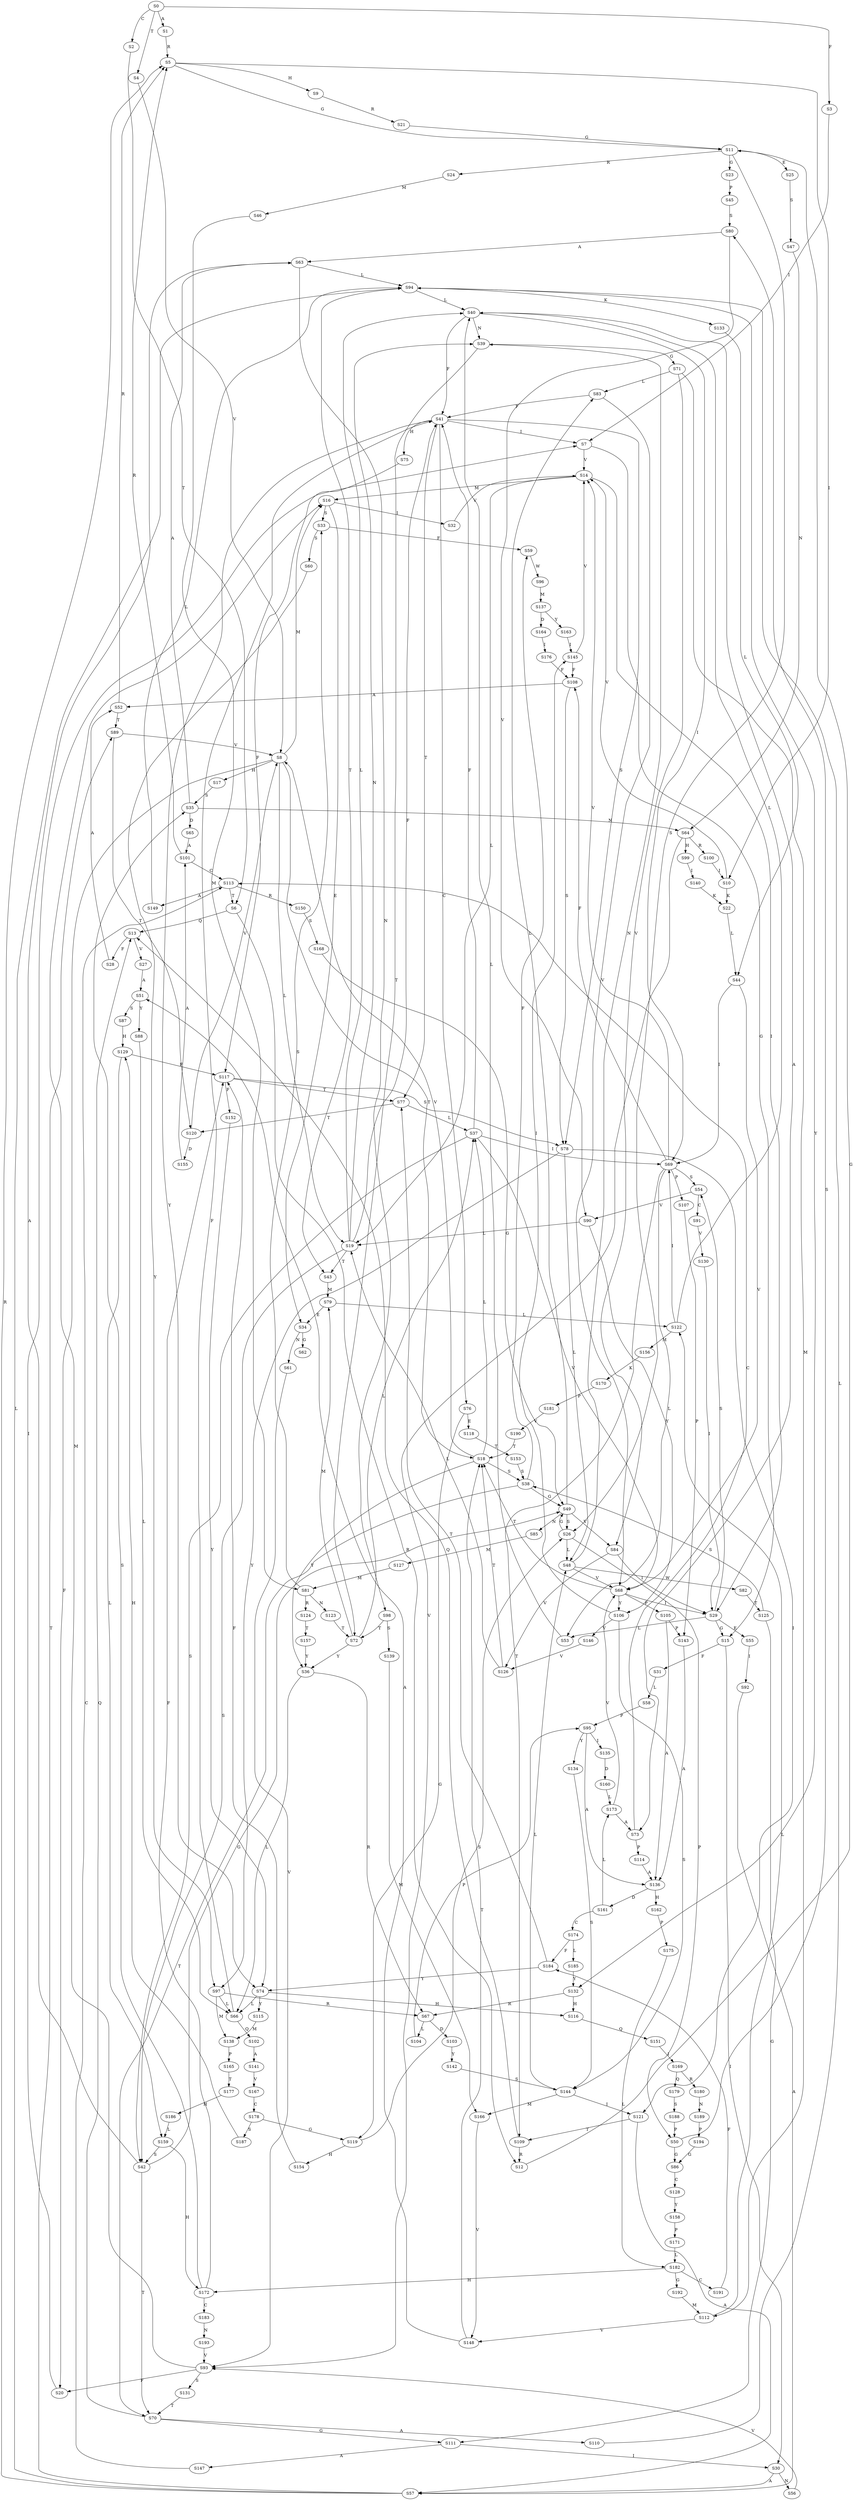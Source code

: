 strict digraph  {
	S0 -> S1 [ label = A ];
	S0 -> S2 [ label = C ];
	S0 -> S3 [ label = F ];
	S0 -> S4 [ label = T ];
	S1 -> S5 [ label = R ];
	S2 -> S6 [ label = T ];
	S3 -> S7 [ label = I ];
	S4 -> S8 [ label = V ];
	S5 -> S9 [ label = H ];
	S5 -> S10 [ label = I ];
	S5 -> S11 [ label = G ];
	S6 -> S12 [ label = R ];
	S6 -> S13 [ label = Q ];
	S7 -> S14 [ label = V ];
	S7 -> S15 [ label = G ];
	S8 -> S16 [ label = M ];
	S8 -> S17 [ label = H ];
	S8 -> S18 [ label = T ];
	S8 -> S19 [ label = L ];
	S8 -> S20 [ label = F ];
	S9 -> S21 [ label = R ];
	S10 -> S22 [ label = K ];
	S10 -> S14 [ label = V ];
	S11 -> S23 [ label = G ];
	S11 -> S24 [ label = R ];
	S11 -> S25 [ label = E ];
	S11 -> S26 [ label = S ];
	S12 -> S11 [ label = G ];
	S13 -> S27 [ label = V ];
	S13 -> S28 [ label = F ];
	S14 -> S19 [ label = L ];
	S14 -> S16 [ label = M ];
	S14 -> S29 [ label = I ];
	S15 -> S30 [ label = I ];
	S15 -> S31 [ label = F ];
	S16 -> S32 [ label = I ];
	S16 -> S33 [ label = S ];
	S16 -> S34 [ label = E ];
	S17 -> S35 [ label = S ];
	S18 -> S8 [ label = V ];
	S18 -> S36 [ label = Y ];
	S18 -> S37 [ label = L ];
	S18 -> S38 [ label = S ];
	S19 -> S39 [ label = N ];
	S19 -> S40 [ label = L ];
	S19 -> S41 [ label = F ];
	S19 -> S42 [ label = S ];
	S19 -> S43 [ label = T ];
	S20 -> S7 [ label = I ];
	S21 -> S11 [ label = G ];
	S22 -> S44 [ label = L ];
	S23 -> S45 [ label = P ];
	S24 -> S46 [ label = M ];
	S25 -> S47 [ label = S ];
	S26 -> S48 [ label = L ];
	S26 -> S49 [ label = G ];
	S26 -> S50 [ label = P ];
	S27 -> S51 [ label = A ];
	S28 -> S52 [ label = A ];
	S29 -> S15 [ label = G ];
	S29 -> S53 [ label = L ];
	S29 -> S54 [ label = S ];
	S29 -> S55 [ label = E ];
	S30 -> S56 [ label = N ];
	S30 -> S57 [ label = A ];
	S31 -> S58 [ label = L ];
	S32 -> S14 [ label = V ];
	S33 -> S59 [ label = F ];
	S33 -> S60 [ label = S ];
	S34 -> S61 [ label = N ];
	S34 -> S62 [ label = G ];
	S35 -> S63 [ label = A ];
	S35 -> S64 [ label = N ];
	S35 -> S65 [ label = D ];
	S36 -> S66 [ label = L ];
	S36 -> S67 [ label = R ];
	S37 -> S41 [ label = F ];
	S37 -> S42 [ label = S ];
	S37 -> S68 [ label = V ];
	S37 -> S69 [ label = I ];
	S38 -> S49 [ label = G ];
	S38 -> S70 [ label = T ];
	S38 -> S59 [ label = F ];
	S39 -> S71 [ label = G ];
	S39 -> S72 [ label = T ];
	S40 -> S69 [ label = I ];
	S40 -> S73 [ label = A ];
	S40 -> S41 [ label = F ];
	S40 -> S39 [ label = N ];
	S41 -> S74 [ label = Y ];
	S41 -> S75 [ label = H ];
	S41 -> S76 [ label = C ];
	S41 -> S77 [ label = T ];
	S41 -> S7 [ label = I ];
	S41 -> S78 [ label = S ];
	S42 -> S49 [ label = G ];
	S42 -> S70 [ label = T ];
	S42 -> S63 [ label = A ];
	S43 -> S79 [ label = M ];
	S44 -> S69 [ label = I ];
	S44 -> S68 [ label = V ];
	S45 -> S80 [ label = S ];
	S46 -> S81 [ label = M ];
	S47 -> S64 [ label = N ];
	S48 -> S39 [ label = N ];
	S48 -> S82 [ label = W ];
	S48 -> S68 [ label = V ];
	S49 -> S83 [ label = L ];
	S49 -> S26 [ label = S ];
	S49 -> S84 [ label = V ];
	S49 -> S85 [ label = N ];
	S50 -> S86 [ label = G ];
	S50 -> S80 [ label = S ];
	S51 -> S87 [ label = S ];
	S51 -> S88 [ label = Y ];
	S52 -> S5 [ label = R ];
	S52 -> S89 [ label = T ];
	S53 -> S40 [ label = L ];
	S54 -> S90 [ label = V ];
	S54 -> S91 [ label = C ];
	S55 -> S92 [ label = I ];
	S56 -> S93 [ label = V ];
	S57 -> S94 [ label = L ];
	S57 -> S5 [ label = R ];
	S57 -> S89 [ label = T ];
	S58 -> S95 [ label = P ];
	S59 -> S96 [ label = W ];
	S60 -> S97 [ label = Y ];
	S61 -> S93 [ label = V ];
	S63 -> S94 [ label = L ];
	S63 -> S98 [ label = N ];
	S64 -> S99 [ label = H ];
	S64 -> S100 [ label = R ];
	S64 -> S93 [ label = V ];
	S65 -> S101 [ label = A ];
	S66 -> S102 [ label = Q ];
	S66 -> S41 [ label = F ];
	S67 -> S103 [ label = D ];
	S67 -> S104 [ label = L ];
	S68 -> S29 [ label = I ];
	S68 -> S105 [ label = P ];
	S68 -> S106 [ label = Y ];
	S68 -> S18 [ label = T ];
	S69 -> S14 [ label = V ];
	S69 -> S107 [ label = P ];
	S69 -> S54 [ label = S ];
	S69 -> S108 [ label = F ];
	S69 -> S53 [ label = L ];
	S69 -> S109 [ label = T ];
	S70 -> S110 [ label = A ];
	S70 -> S13 [ label = Q ];
	S70 -> S111 [ label = G ];
	S71 -> S112 [ label = M ];
	S71 -> S84 [ label = V ];
	S71 -> S83 [ label = L ];
	S72 -> S37 [ label = L ];
	S72 -> S36 [ label = Y ];
	S72 -> S79 [ label = M ];
	S73 -> S113 [ label = C ];
	S73 -> S114 [ label = P ];
	S74 -> S115 [ label = Y ];
	S74 -> S116 [ label = H ];
	S74 -> S66 [ label = L ];
	S75 -> S117 [ label = F ];
	S76 -> S118 [ label = E ];
	S76 -> S119 [ label = G ];
	S77 -> S37 [ label = L ];
	S77 -> S120 [ label = T ];
	S78 -> S48 [ label = L ];
	S78 -> S121 [ label = I ];
	S78 -> S97 [ label = Y ];
	S79 -> S122 [ label = L ];
	S79 -> S34 [ label = E ];
	S80 -> S63 [ label = A ];
	S80 -> S90 [ label = V ];
	S81 -> S123 [ label = N ];
	S81 -> S33 [ label = S ];
	S81 -> S124 [ label = R ];
	S82 -> S125 [ label = T ];
	S83 -> S41 [ label = F ];
	S83 -> S68 [ label = V ];
	S84 -> S29 [ label = I ];
	S84 -> S126 [ label = V ];
	S85 -> S127 [ label = M ];
	S86 -> S128 [ label = C ];
	S87 -> S129 [ label = H ];
	S88 -> S66 [ label = L ];
	S89 -> S8 [ label = V ];
	S89 -> S120 [ label = T ];
	S90 -> S106 [ label = Y ];
	S90 -> S19 [ label = L ];
	S91 -> S130 [ label = V ];
	S92 -> S57 [ label = A ];
	S93 -> S16 [ label = M ];
	S93 -> S131 [ label = S ];
	S93 -> S20 [ label = F ];
	S94 -> S43 [ label = T ];
	S94 -> S132 [ label = Y ];
	S94 -> S40 [ label = L ];
	S94 -> S133 [ label = K ];
	S95 -> S134 [ label = Y ];
	S95 -> S135 [ label = I ];
	S95 -> S136 [ label = A ];
	S96 -> S137 [ label = M ];
	S97 -> S66 [ label = L ];
	S97 -> S67 [ label = R ];
	S97 -> S138 [ label = M ];
	S98 -> S72 [ label = T ];
	S98 -> S139 [ label = S ];
	S99 -> S140 [ label = I ];
	S100 -> S10 [ label = I ];
	S101 -> S5 [ label = R ];
	S101 -> S113 [ label = C ];
	S102 -> S141 [ label = A ];
	S103 -> S142 [ label = Y ];
	S104 -> S95 [ label = P ];
	S105 -> S136 [ label = A ];
	S105 -> S143 [ label = P ];
	S106 -> S144 [ label = S ];
	S106 -> S145 [ label = I ];
	S106 -> S146 [ label = V ];
	S107 -> S143 [ label = P ];
	S108 -> S78 [ label = S ];
	S108 -> S52 [ label = A ];
	S109 -> S12 [ label = R ];
	S109 -> S13 [ label = Q ];
	S110 -> S94 [ label = L ];
	S111 -> S147 [ label = A ];
	S111 -> S30 [ label = I ];
	S112 -> S148 [ label = V ];
	S112 -> S122 [ label = L ];
	S113 -> S6 [ label = T ];
	S113 -> S149 [ label = A ];
	S113 -> S150 [ label = R ];
	S114 -> S136 [ label = A ];
	S115 -> S138 [ label = M ];
	S116 -> S151 [ label = Q ];
	S117 -> S78 [ label = S ];
	S117 -> S152 [ label = F ];
	S117 -> S77 [ label = T ];
	S118 -> S153 [ label = T ];
	S119 -> S154 [ label = H ];
	S119 -> S26 [ label = S ];
	S120 -> S8 [ label = V ];
	S120 -> S155 [ label = D ];
	S121 -> S109 [ label = T ];
	S121 -> S57 [ label = A ];
	S122 -> S156 [ label = M ];
	S122 -> S40 [ label = L ];
	S122 -> S69 [ label = I ];
	S123 -> S72 [ label = T ];
	S124 -> S157 [ label = T ];
	S125 -> S38 [ label = S ];
	S125 -> S111 [ label = G ];
	S126 -> S18 [ label = T ];
	S126 -> S19 [ label = L ];
	S127 -> S81 [ label = M ];
	S128 -> S158 [ label = Y ];
	S129 -> S159 [ label = L ];
	S129 -> S117 [ label = F ];
	S130 -> S29 [ label = I ];
	S131 -> S70 [ label = T ];
	S132 -> S67 [ label = R ];
	S132 -> S116 [ label = H ];
	S133 -> S44 [ label = L ];
	S134 -> S144 [ label = S ];
	S135 -> S160 [ label = D ];
	S136 -> S161 [ label = D ];
	S136 -> S162 [ label = H ];
	S137 -> S163 [ label = Y ];
	S137 -> S164 [ label = D ];
	S138 -> S165 [ label = P ];
	S139 -> S166 [ label = M ];
	S140 -> S22 [ label = K ];
	S141 -> S167 [ label = V ];
	S142 -> S144 [ label = S ];
	S143 -> S136 [ label = A ];
	S144 -> S166 [ label = M ];
	S144 -> S121 [ label = I ];
	S144 -> S48 [ label = L ];
	S145 -> S108 [ label = F ];
	S145 -> S14 [ label = V ];
	S146 -> S126 [ label = V ];
	S147 -> S113 [ label = C ];
	S148 -> S18 [ label = T ];
	S148 -> S51 [ label = A ];
	S149 -> S94 [ label = L ];
	S150 -> S168 [ label = S ];
	S151 -> S169 [ label = I ];
	S152 -> S74 [ label = Y ];
	S153 -> S38 [ label = S ];
	S154 -> S117 [ label = F ];
	S155 -> S101 [ label = A ];
	S156 -> S170 [ label = K ];
	S157 -> S36 [ label = Y ];
	S158 -> S171 [ label = P ];
	S159 -> S172 [ label = H ];
	S159 -> S42 [ label = S ];
	S160 -> S173 [ label = L ];
	S161 -> S174 [ label = C ];
	S161 -> S173 [ label = L ];
	S162 -> S175 [ label = P ];
	S163 -> S145 [ label = I ];
	S164 -> S176 [ label = I ];
	S165 -> S177 [ label = T ];
	S166 -> S148 [ label = V ];
	S167 -> S178 [ label = C ];
	S168 -> S49 [ label = G ];
	S169 -> S179 [ label = Q ];
	S169 -> S180 [ label = R ];
	S170 -> S181 [ label = P ];
	S171 -> S182 [ label = L ];
	S172 -> S183 [ label = C ];
	S172 -> S35 [ label = S ];
	S172 -> S117 [ label = F ];
	S173 -> S68 [ label = V ];
	S173 -> S73 [ label = A ];
	S174 -> S184 [ label = F ];
	S174 -> S185 [ label = L ];
	S175 -> S182 [ label = L ];
	S176 -> S108 [ label = F ];
	S177 -> S186 [ label = H ];
	S178 -> S119 [ label = G ];
	S178 -> S187 [ label = S ];
	S179 -> S188 [ label = S ];
	S180 -> S189 [ label = N ];
	S181 -> S190 [ label = V ];
	S182 -> S191 [ label = C ];
	S182 -> S192 [ label = G ];
	S182 -> S172 [ label = H ];
	S183 -> S193 [ label = N ];
	S184 -> S77 [ label = T ];
	S184 -> S74 [ label = Y ];
	S185 -> S132 [ label = Y ];
	S186 -> S159 [ label = L ];
	S187 -> S129 [ label = H ];
	S188 -> S50 [ label = P ];
	S189 -> S194 [ label = P ];
	S190 -> S18 [ label = T ];
	S191 -> S184 [ label = F ];
	S192 -> S112 [ label = M ];
	S193 -> S93 [ label = V ];
	S194 -> S86 [ label = G ];
}
